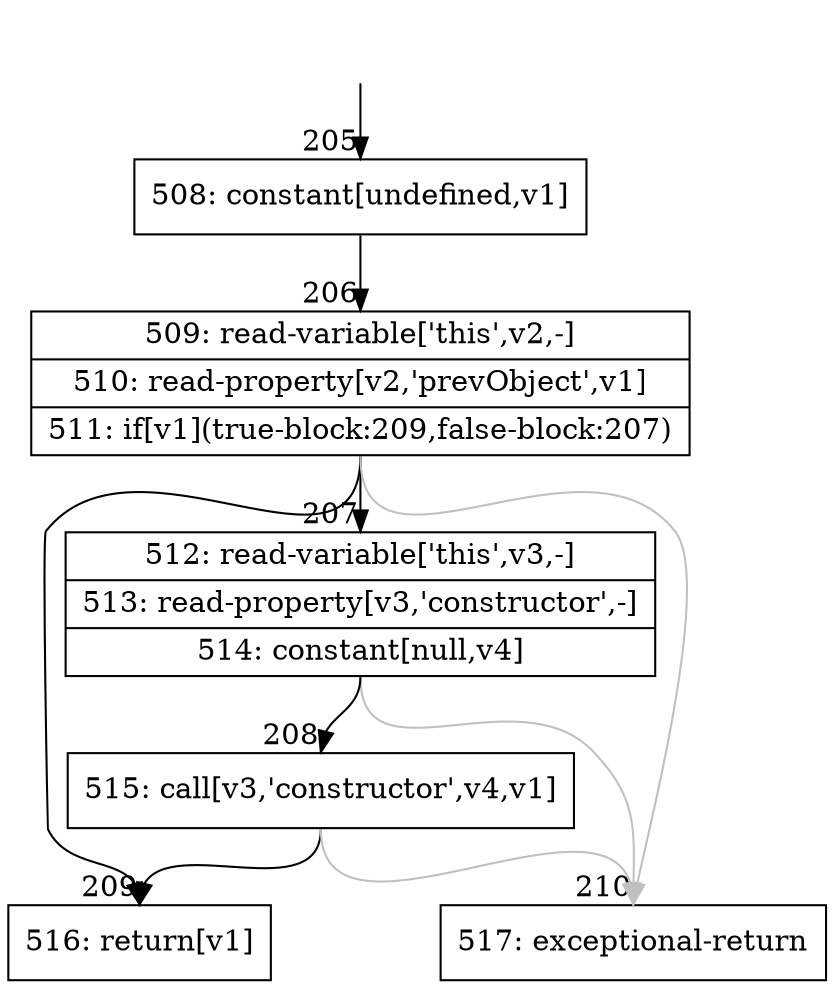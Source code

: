 digraph {
rankdir="TD"
BB_entry19[shape=none,label=""];
BB_entry19 -> BB205 [tailport=s, headport=n, headlabel="    205"]
BB205 [shape=record label="{508: constant[undefined,v1]}" ] 
BB205 -> BB206 [tailport=s, headport=n, headlabel="      206"]
BB206 [shape=record label="{509: read-variable['this',v2,-]|510: read-property[v2,'prevObject',v1]|511: if[v1](true-block:209,false-block:207)}" ] 
BB206 -> BB209 [tailport=s, headport=n, headlabel="      209"]
BB206 -> BB207 [tailport=s, headport=n, headlabel="      207"]
BB206 -> BB210 [tailport=s, headport=n, color=gray, headlabel="      210"]
BB207 [shape=record label="{512: read-variable['this',v3,-]|513: read-property[v3,'constructor',-]|514: constant[null,v4]}" ] 
BB207 -> BB208 [tailport=s, headport=n, headlabel="      208"]
BB207 -> BB210 [tailport=s, headport=n, color=gray]
BB208 [shape=record label="{515: call[v3,'constructor',v4,v1]}" ] 
BB208 -> BB209 [tailport=s, headport=n]
BB208 -> BB210 [tailport=s, headport=n, color=gray]
BB209 [shape=record label="{516: return[v1]}" ] 
BB210 [shape=record label="{517: exceptional-return}" ] 
}
